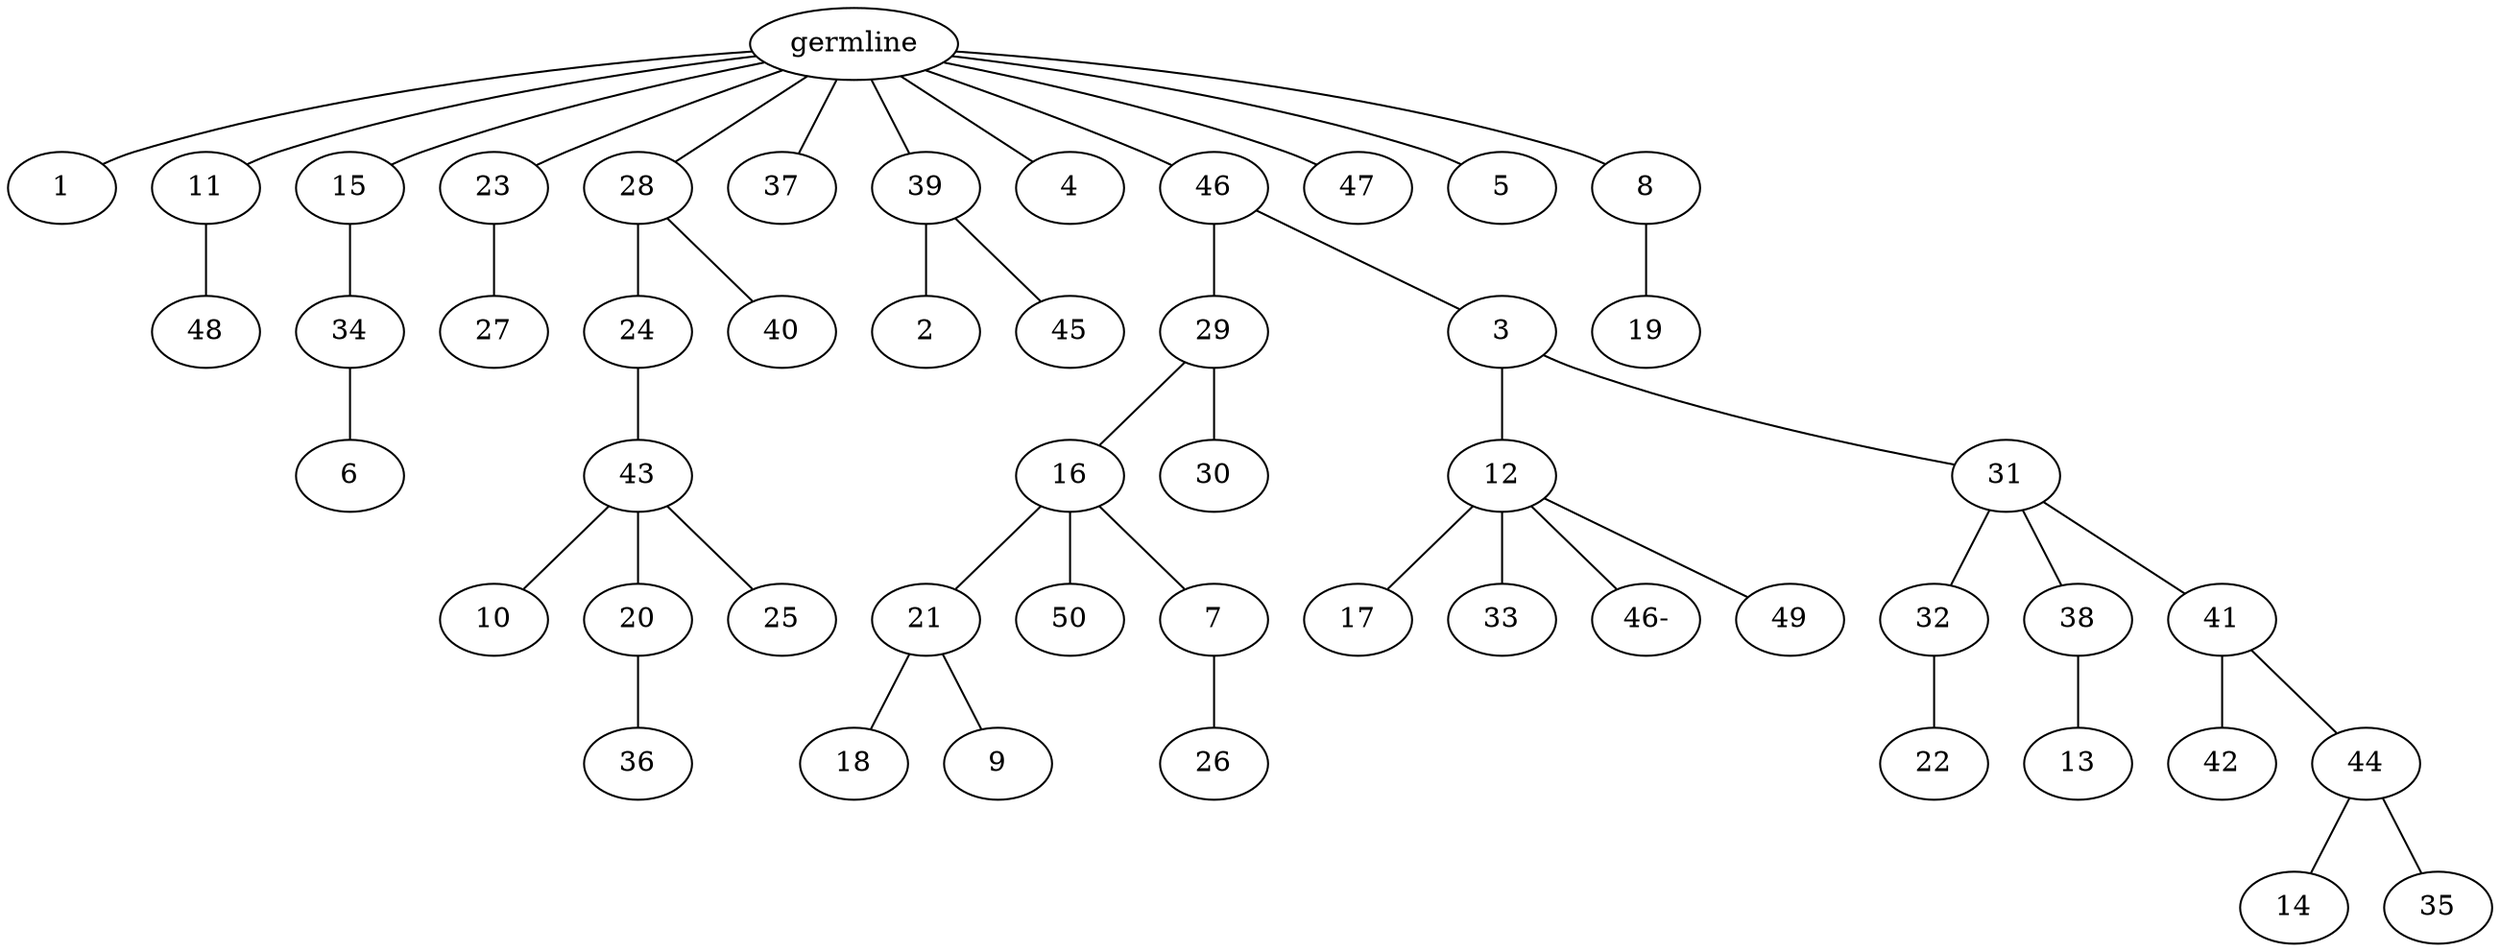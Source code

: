 graph tree {
    "139980349293904" [label="germline"];
    "139980348939280" [label="1"];
    "139980348938656" [label="11"];
    "139980348710000" [label="48"];
    "139980348938752" [label="15"];
    "139980348708704" [label="34"];
    "139980348709616" [label="6"];
    "139980348710816" [label="23"];
    "139980348710288" [label="27"];
    "139980348707696" [label="28"];
    "139980348709136" [label="24"];
    "139980348708656" [label="43"];
    "139980348707408" [label="10"];
    "139980348708368" [label="20"];
    "139980348707840" [label="36"];
    "139980348708560" [label="25"];
    "139980348710240" [label="40"];
    "139980348771488" [label="37"];
    "139980348771776" [label="39"];
    "139980348709088" [label="2"];
    "139980348710768" [label="45"];
    "139980348710672" [label="4"];
    "139980348708896" [label="46"];
    "139980348707360" [label="29"];
    "139980348802768" [label="16"];
    "139980348802480" [label="21"];
    "139980348803968" [label="18"];
    "139980348802240" [label="9"];
    "139980348801664" [label="50"];
    "139980348802624" [label="7"];
    "139980348803680" [label="26"];
    "139980348802096" [label="30"];
    "139980348707792" [label="3"];
    "139980348802672" [label="12"];
    "139980348803344" [label="17"];
    "139980348803392" [label="33"];
    "139980348950752" [label="46-"];
    "139980348802144" [label="49"];
    "139980348803920" [label="31"];
    "139980348804016" [label="32"];
    "139980348803536" [label="22"];
    "139980348801424" [label="38"];
    "139980348804304" [label="13"];
    "139980348805072" [label="41"];
    "139980348804496" [label="42"];
    "139980348804160" [label="44"];
    "139980348804448" [label="14"];
    "139980348805024" [label="35"];
    "139980348710384" [label="47"];
    "139980348709904" [label="5"];
    "139980348708752" [label="8"];
    "139980348803200" [label="19"];
    "139980349293904" -- "139980348939280";
    "139980349293904" -- "139980348938656";
    "139980349293904" -- "139980348938752";
    "139980349293904" -- "139980348710816";
    "139980349293904" -- "139980348707696";
    "139980349293904" -- "139980348771488";
    "139980349293904" -- "139980348771776";
    "139980349293904" -- "139980348710672";
    "139980349293904" -- "139980348708896";
    "139980349293904" -- "139980348710384";
    "139980349293904" -- "139980348709904";
    "139980349293904" -- "139980348708752";
    "139980348938656" -- "139980348710000";
    "139980348938752" -- "139980348708704";
    "139980348708704" -- "139980348709616";
    "139980348710816" -- "139980348710288";
    "139980348707696" -- "139980348709136";
    "139980348707696" -- "139980348710240";
    "139980348709136" -- "139980348708656";
    "139980348708656" -- "139980348707408";
    "139980348708656" -- "139980348708368";
    "139980348708656" -- "139980348708560";
    "139980348708368" -- "139980348707840";
    "139980348771776" -- "139980348709088";
    "139980348771776" -- "139980348710768";
    "139980348708896" -- "139980348707360";
    "139980348708896" -- "139980348707792";
    "139980348707360" -- "139980348802768";
    "139980348707360" -- "139980348802096";
    "139980348802768" -- "139980348802480";
    "139980348802768" -- "139980348801664";
    "139980348802768" -- "139980348802624";
    "139980348802480" -- "139980348803968";
    "139980348802480" -- "139980348802240";
    "139980348802624" -- "139980348803680";
    "139980348707792" -- "139980348802672";
    "139980348707792" -- "139980348803920";
    "139980348802672" -- "139980348803344";
    "139980348802672" -- "139980348803392";
    "139980348802672" -- "139980348950752";
    "139980348802672" -- "139980348802144";
    "139980348803920" -- "139980348804016";
    "139980348803920" -- "139980348801424";
    "139980348803920" -- "139980348805072";
    "139980348804016" -- "139980348803536";
    "139980348801424" -- "139980348804304";
    "139980348805072" -- "139980348804496";
    "139980348805072" -- "139980348804160";
    "139980348804160" -- "139980348804448";
    "139980348804160" -- "139980348805024";
    "139980348708752" -- "139980348803200";
}
